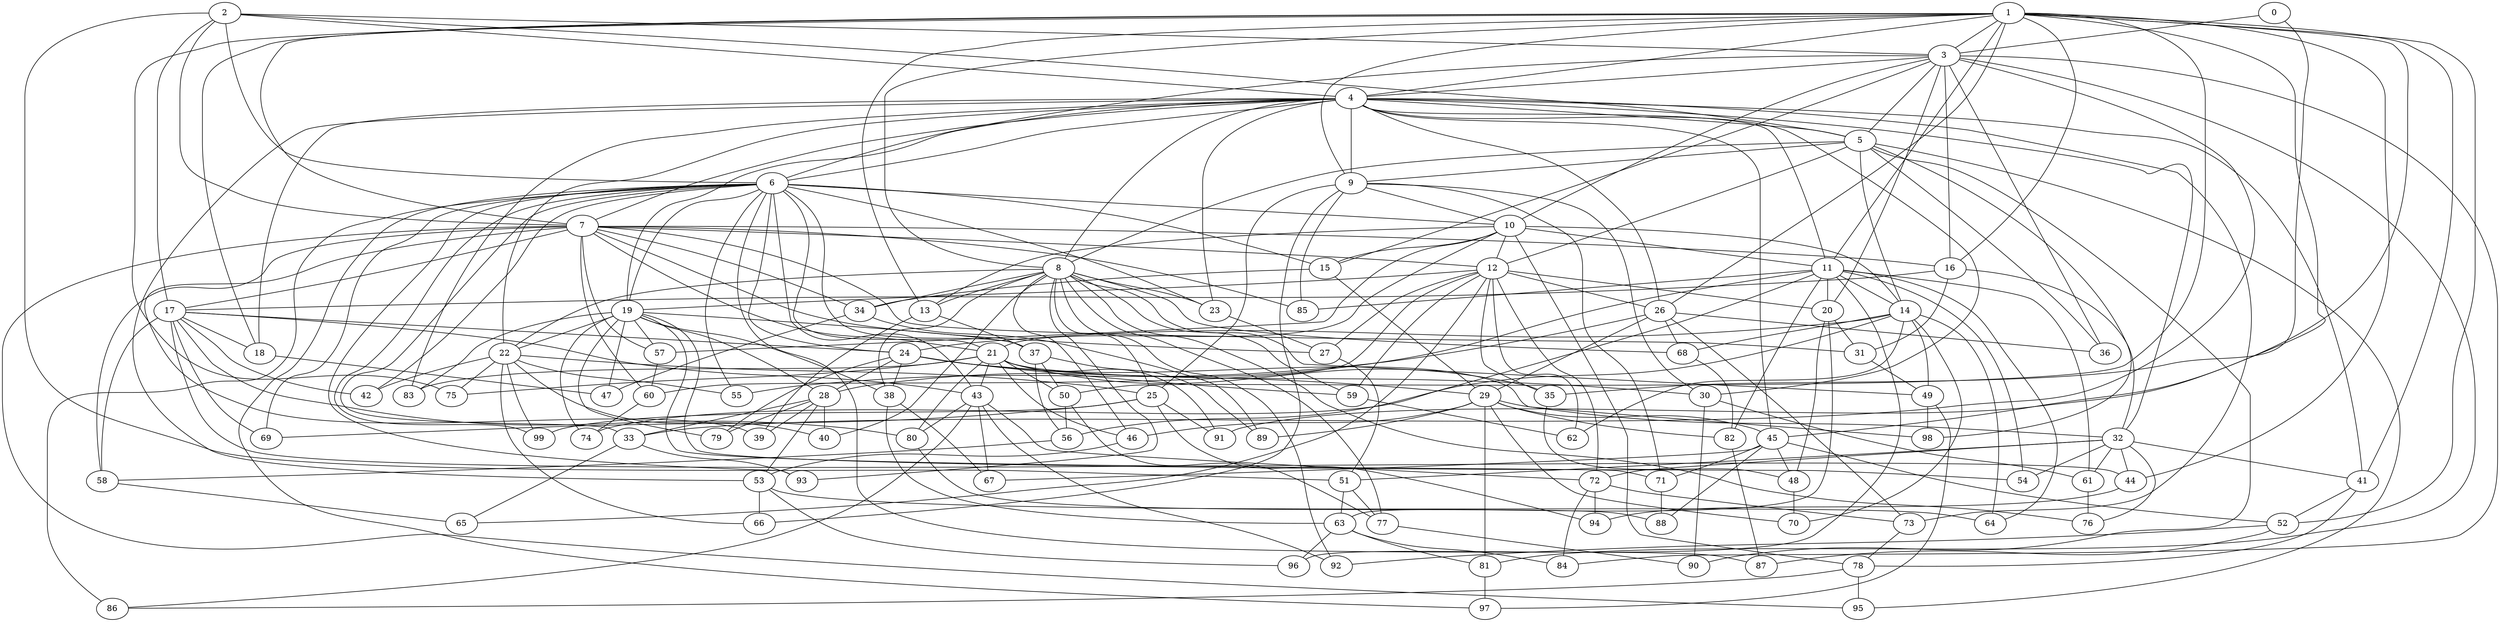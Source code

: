 strict graph "barabasi_albert_graph(100,3)" {
0;
1;
2;
3;
4;
5;
6;
7;
8;
9;
10;
11;
12;
13;
14;
15;
16;
17;
18;
19;
20;
21;
22;
23;
24;
25;
26;
27;
28;
29;
30;
31;
32;
33;
34;
35;
36;
37;
38;
39;
40;
41;
42;
43;
44;
45;
46;
47;
48;
49;
50;
51;
52;
53;
54;
55;
56;
57;
58;
59;
60;
61;
62;
63;
64;
65;
66;
67;
68;
69;
70;
71;
72;
73;
74;
75;
76;
77;
78;
79;
80;
81;
82;
83;
84;
85;
86;
87;
88;
89;
90;
91;
92;
93;
94;
95;
96;
97;
98;
99;
0 -- 35  [is_available=True, prob="1.0"];
0 -- 3  [is_available=True, prob="0.929367000179"];
1 -- 3  [is_available=True, prob="0.0302800605258"];
1 -- 4  [is_available=True, prob="0.0325960373414"];
1 -- 7  [is_available=True, prob="1.0"];
1 -- 8  [is_available=True, prob="0.774746177169"];
1 -- 9  [is_available=True, prob="0.192112107303"];
1 -- 11  [is_available=True, prob="1.0"];
1 -- 44  [is_available=True, prob="0.529876274666"];
1 -- 13  [is_available=True, prob="0.512883298325"];
1 -- 91  [is_available=True, prob="0.607646889861"];
1 -- 45  [is_available=True, prob="0.668045941634"];
1 -- 16  [is_available=True, prob="0.405681034223"];
1 -- 50  [is_available=True, prob="0.332315819851"];
1 -- 18  [is_available=True, prob="0.00883826377177"];
1 -- 52  [is_available=True, prob="0.281142399496"];
1 -- 41  [is_available=True, prob="0.435178196225"];
1 -- 26  [is_available=True, prob="0.60000315557"];
1 -- 75  [is_available=True, prob="0.804471775558"];
2 -- 3  [is_available=True, prob="1.0"];
2 -- 4  [is_available=True, prob="0.523808571139"];
2 -- 5  [is_available=True, prob="0.947680166036"];
2 -- 6  [is_available=True, prob="0.328474123503"];
2 -- 7  [is_available=True, prob="0.223344916664"];
2 -- 17  [is_available=True, prob="0.233657548861"];
2 -- 51  [is_available=True, prob="0.626093217877"];
3 -- 4  [is_available=True, prob="0.187552351314"];
3 -- 5  [is_available=True, prob="0.514319625715"];
3 -- 6  [is_available=True, prob="0.243578163384"];
3 -- 33  [is_available=True, prob="1.0"];
3 -- 10  [is_available=True, prob="0.682007125594"];
3 -- 15  [is_available=True, prob="1.0"];
3 -- 16  [is_available=True, prob="0.931621032264"];
3 -- 81  [is_available=True, prob="0.451082319795"];
3 -- 20  [is_available=True, prob="0.0713430153369"];
3 -- 36  [is_available=True, prob="0.664920940976"];
3 -- 84  [is_available=True, prob="0.361613416788"];
4 -- 32  [is_available=True, prob="0.431867032726"];
4 -- 5  [is_available=True, prob="0.821482564629"];
4 -- 6  [is_available=True, prob="1.0"];
4 -- 7  [is_available=True, prob="1.0"];
4 -- 8  [is_available=True, prob="0.561134681687"];
4 -- 9  [is_available=True, prob="0.943913909559"];
4 -- 11  [is_available=True, prob="0.010259096251"];
4 -- 45  [is_available=True, prob="0.985818984811"];
4 -- 73  [is_available=True, prob="0.916024496522"];
4 -- 18  [is_available=True, prob="0.519691424711"];
4 -- 19  [is_available=True, prob="1.0"];
4 -- 41  [is_available=True, prob="0.707531331315"];
4 -- 22  [is_available=True, prob="0.245854308958"];
4 -- 23  [is_available=True, prob="0.8305621913"];
4 -- 83  [is_available=True, prob="0.0325933673092"];
4 -- 26  [is_available=True, prob="0.11378088643"];
4 -- 30  [is_available=True, prob="0.721774464017"];
4 -- 53  [is_available=True, prob="0.357876571836"];
5 -- 8  [is_available=True, prob="0.938027606716"];
5 -- 9  [is_available=True, prob="0.253386612612"];
5 -- 12  [is_available=True, prob="0.566684110719"];
5 -- 98  [is_available=True, prob="0.0315649693869"];
5 -- 14  [is_available=True, prob="1.0"];
5 -- 36  [is_available=True, prob="1.0"];
5 -- 90  [is_available=True, prob="1.0"];
5 -- 95  [is_available=True, prob="0.862293812543"];
6 -- 33  [is_available=True, prob="0.574511275882"];
6 -- 37  [is_available=True, prob="0.588260825913"];
6 -- 97  [is_available=True, prob="0.108344890676"];
6 -- 10  [is_available=True, prob="0.480025571003"];
6 -- 43  [is_available=True, prob="1.0"];
6 -- 93  [is_available=True, prob="0.077279382761"];
6 -- 15  [is_available=True, prob="0.232374281752"];
6 -- 99  [is_available=True, prob="0.436921099311"];
6 -- 19  [is_available=True, prob="0.64321101446"];
6 -- 21  [is_available=True, prob="1.0"];
6 -- 86  [is_available=True, prob="0.858319245105"];
6 -- 23  [is_available=True, prob="0.319261399384"];
6 -- 24  [is_available=True, prob="0.00263410987504"];
6 -- 55  [is_available=True, prob="0.0966118664396"];
6 -- 87  [is_available=True, prob="0.526011868359"];
6 -- 42  [is_available=True, prob="0.00678006228363"];
6 -- 69  [is_available=True, prob="0.145604636606"];
7 -- 39  [is_available=True, prob="0.623658730654"];
7 -- 95  [is_available=True, prob="0.780195367167"];
7 -- 12  [is_available=True, prob="0.0280424908183"];
7 -- 34  [is_available=True, prob="0.947357505669"];
7 -- 16  [is_available=True, prob="0.0824776292026"];
7 -- 17  [is_available=True, prob="0.794205455804"];
7 -- 21  [is_available=True, prob="0.117204922388"];
7 -- 57  [is_available=True, prob="0.384871790888"];
7 -- 58  [is_available=True, prob="0.605114931932"];
7 -- 27  [is_available=True, prob="1.0"];
7 -- 60  [is_available=True, prob="0.0441789732015"];
7 -- 85  [is_available=True, prob="0.365252705054"];
7 -- 31  [is_available=True, prob="0.698349063355"];
8 -- 68  [is_available=True, prob="0.907134753811"];
8 -- 34  [is_available=True, prob="0.0102866596427"];
8 -- 38  [is_available=True, prob="0.437917216697"];
8 -- 40  [is_available=True, prob="0.4821496168"];
8 -- 76  [is_available=True, prob="0.941822063122"];
8 -- 13  [is_available=True, prob="0.456564551044"];
8 -- 46  [is_available=True, prob="0.958195455905"];
8 -- 77  [is_available=True, prob="0.942088029053"];
8 -- 49  [is_available=True, prob="1.0"];
8 -- 22  [is_available=True, prob="0.256935842467"];
8 -- 23  [is_available=True, prob="0.0996263954357"];
8 -- 25  [is_available=True, prob="1.0"];
8 -- 59  [is_available=True, prob="1.0"];
8 -- 92  [is_available=True, prob="1.0"];
8 -- 93  [is_available=True, prob="1.0"];
9 -- 66  [is_available=True, prob="0.846355618389"];
9 -- 71  [is_available=True, prob="0.402942473555"];
9 -- 10  [is_available=True, prob="0.520683876567"];
9 -- 85  [is_available=True, prob="0.110703763845"];
9 -- 25  [is_available=True, prob="0.901587644469"];
9 -- 30  [is_available=True, prob="1.0"];
10 -- 11  [is_available=True, prob="1.0"];
10 -- 12  [is_available=True, prob="0.771202914131"];
10 -- 13  [is_available=True, prob="0.148356855375"];
10 -- 14  [is_available=True, prob="1.0"];
10 -- 15  [is_available=True, prob="0.918775859412"];
10 -- 21  [is_available=True, prob="1.0"];
10 -- 57  [is_available=True, prob="0.431020952282"];
10 -- 78  [is_available=True, prob="0.679635194097"];
11 -- 64  [is_available=True, prob="0.858085491076"];
11 -- 96  [is_available=True, prob="0.0747405573709"];
11 -- 14  [is_available=True, prob="1.0"];
11 -- 82  [is_available=True, prob="0.367628316932"];
11 -- 20  [is_available=True, prob="0.39506275369"];
11 -- 85  [is_available=True, prob="0.774575327097"];
11 -- 54  [is_available=True, prob="0.574469607806"];
11 -- 56  [is_available=True, prob="0.193968347961"];
11 -- 28  [is_available=True, prob="1.0"];
11 -- 61  [is_available=True, prob="0.808925368644"];
12 -- 65  [is_available=True, prob="1.0"];
12 -- 35  [is_available=True, prob="1.0"];
12 -- 72  [is_available=True, prob="0.446326955765"];
12 -- 59  [is_available=True, prob="0.777208693637"];
12 -- 19  [is_available=True, prob="1.0"];
12 -- 20  [is_available=True, prob="0.630899264094"];
12 -- 26  [is_available=True, prob="1.0"];
12 -- 27  [is_available=True, prob="0.909220867619"];
12 -- 60  [is_available=True, prob="0.620168780424"];
12 -- 62  [is_available=True, prob="0.347876089431"];
13 -- 37  [is_available=True, prob="1.0"];
13 -- 39  [is_available=True, prob="0.966342504087"];
14 -- 64  [is_available=True, prob="0.637395138105"];
14 -- 68  [is_available=True, prob="0.800238001404"];
14 -- 70  [is_available=True, prob="0.210998424968"];
14 -- 49  [is_available=True, prob="0.512530082938"];
14 -- 24  [is_available=True, prob="0.785011387597"];
14 -- 74  [is_available=True, prob="0.392402655295"];
14 -- 62  [is_available=True, prob="0.327441344284"];
15 -- 34  [is_available=True, prob="1.0"];
15 -- 29  [is_available=True, prob="0.24581624761"];
16 -- 32  [is_available=True, prob="1.0"];
16 -- 17  [is_available=True, prob="0.612865392987"];
16 -- 31  [is_available=True, prob="0.864949891159"];
17 -- 80  [is_available=True, prob="0.354151675636"];
17 -- 69  [is_available=True, prob="0.999792335542"];
17 -- 42  [is_available=True, prob="0.24628273905"];
17 -- 43  [is_available=True, prob="0.301447302853"];
17 -- 44  [is_available=True, prob="0.454783807766"];
17 -- 18  [is_available=True, prob="0.250464078107"];
17 -- 24  [is_available=True, prob="1.0"];
17 -- 58  [is_available=True, prob="0.297562123981"];
18 -- 47  [is_available=True, prob="0.125660096806"];
19 -- 83  [is_available=True, prob="0.994015327696"];
19 -- 37  [is_available=True, prob="0.147221611624"];
19 -- 71  [is_available=True, prob="0.16615429268"];
19 -- 54  [is_available=True, prob="0.917159335729"];
19 -- 74  [is_available=True, prob="0.807793413287"];
19 -- 47  [is_available=True, prob="0.852678605138"];
19 -- 79  [is_available=True, prob="0.0472306867836"];
19 -- 22  [is_available=True, prob="0.750288277394"];
19 -- 57  [is_available=True, prob="0.117363041804"];
19 -- 38  [is_available=True, prob="0.627680451807"];
19 -- 28  [is_available=True, prob="1.0"];
20 -- 48  [is_available=True, prob="0.0740896552447"];
20 -- 31  [is_available=True, prob="1.0"];
20 -- 63  [is_available=True, prob="0.665865392563"];
21 -- 98  [is_available=True, prob="0.864272441197"];
21 -- 35  [is_available=True, prob="0.496140383236"];
21 -- 91  [is_available=True, prob="0.361847108661"];
21 -- 43  [is_available=True, prob="0.891529097274"];
21 -- 46  [is_available=True, prob="1.0"];
21 -- 80  [is_available=True, prob="0.190450434422"];
21 -- 50  [is_available=True, prob="0.244211280648"];
21 -- 83  [is_available=True, prob="0.651497617551"];
21 -- 75  [is_available=True, prob="0.805239778606"];
22 -- 66  [is_available=True, prob="0.61209775837"];
22 -- 99  [is_available=True, prob="0.475054071677"];
22 -- 42  [is_available=True, prob="0.0750266916382"];
22 -- 75  [is_available=True, prob="1.0"];
22 -- 40  [is_available=True, prob="0.762299918677"];
22 -- 55  [is_available=True, prob="1.0"];
22 -- 25  [is_available=True, prob="0.916883688218"];
23 -- 27  [is_available=True, prob="0.0137999277584"];
24 -- 38  [is_available=True, prob="1.0"];
24 -- 79  [is_available=True, prob="0.439722893412"];
24 -- 59  [is_available=True, prob="0.636313836821"];
24 -- 28  [is_available=True, prob="1.0"];
24 -- 29  [is_available=True, prob="0.716892050678"];
24 -- 30  [is_available=True, prob="1.0"];
25 -- 99  [is_available=True, prob="0.342558318347"];
25 -- 69  [is_available=True, prob="1.0"];
25 -- 91  [is_available=True, prob="1.0"];
25 -- 94  [is_available=True, prob="0.601559834881"];
26 -- 68  [is_available=True, prob="0.467795748783"];
26 -- 73  [is_available=True, prob="0.0850661863164"];
26 -- 55  [is_available=True, prob="0.473019343669"];
26 -- 36  [is_available=True, prob="1.0"];
26 -- 29  [is_available=True, prob="1.0"];
27 -- 51  [is_available=True, prob="1.0"];
28 -- 33  [is_available=True, prob="0.238987983104"];
28 -- 39  [is_available=True, prob="0.239119752212"];
28 -- 40  [is_available=True, prob="1.0"];
28 -- 79  [is_available=True, prob="0.339378998409"];
28 -- 53  [is_available=True, prob="0.26034418692"];
29 -- 32  [is_available=True, prob="0.520022157095"];
29 -- 70  [is_available=True, prob="1.0"];
29 -- 45  [is_available=True, prob="1.0"];
29 -- 46  [is_available=True, prob="0.825364368175"];
29 -- 81  [is_available=True, prob="0.405214881914"];
29 -- 82  [is_available=True, prob="0.795044968865"];
29 -- 89  [is_available=True, prob="0.812637918642"];
30 -- 90  [is_available=True, prob="1.0"];
30 -- 61  [is_available=True, prob="0.245900453784"];
31 -- 49  [is_available=True, prob="1.0"];
32 -- 72  [is_available=True, prob="0.637032102774"];
32 -- 41  [is_available=True, prob="0.457112844793"];
32 -- 44  [is_available=True, prob="0.933791806763"];
32 -- 61  [is_available=True, prob="0.724422894006"];
32 -- 76  [is_available=True, prob="0.430039776341"];
32 -- 51  [is_available=True, prob="0.589633046111"];
32 -- 54  [is_available=True, prob="1.0"];
33 -- 65  [is_available=True, prob="1.0"];
33 -- 93  [is_available=True, prob="0.879171770616"];
34 -- 47  [is_available=True, prob="1.0"];
34 -- 89  [is_available=True, prob="1.0"];
35 -- 48  [is_available=True, prob="1.0"];
37 -- 50  [is_available=True, prob="1.0"];
37 -- 56  [is_available=True, prob="0.34412079163"];
37 -- 89  [is_available=True, prob="0.0468013091937"];
38 -- 67  [is_available=True, prob="0.851749276964"];
38 -- 63  [is_available=True, prob="0.305207262324"];
41 -- 78  [is_available=True, prob="0.701848191838"];
41 -- 52  [is_available=True, prob="1.0"];
43 -- 67  [is_available=True, prob="0.546153592314"];
43 -- 72  [is_available=True, prob="0.0898899145347"];
43 -- 80  [is_available=True, prob="0.13159749351"];
43 -- 86  [is_available=True, prob="1.0"];
43 -- 92  [is_available=True, prob="0.278095313745"];
44 -- 94  [is_available=True, prob="0.649551373443"];
45 -- 67  [is_available=True, prob="0.684382346437"];
45 -- 71  [is_available=True, prob="1.0"];
45 -- 48  [is_available=True, prob="0.325560309667"];
45 -- 52  [is_available=True, prob="1.0"];
45 -- 88  [is_available=True, prob="1.0"];
46 -- 53  [is_available=True, prob="0.709976061495"];
48 -- 70  [is_available=True, prob="0.539382713448"];
49 -- 97  [is_available=True, prob="0.836955260797"];
49 -- 98  [is_available=True, prob="0.42293375768"];
50 -- 56  [is_available=True, prob="0.567711845298"];
50 -- 77  [is_available=True, prob="0.204791713282"];
51 -- 77  [is_available=True, prob="0.377967846326"];
51 -- 63  [is_available=True, prob="0.185263846898"];
52 -- 87  [is_available=True, prob="0.635067774304"];
52 -- 92  [is_available=True, prob="0.238904499115"];
53 -- 64  [is_available=True, prob="0.837036477148"];
53 -- 96  [is_available=True, prob="0.458435530995"];
53 -- 66  [is_available=True, prob="1.0"];
56 -- 58  [is_available=True, prob="0.269567795577"];
57 -- 60  [is_available=True, prob="1.0"];
58 -- 65  [is_available=True, prob="0.283266290795"];
59 -- 62  [is_available=True, prob="0.0554411460773"];
60 -- 74  [is_available=True, prob="0.0325831595905"];
61 -- 76  [is_available=True, prob="0.124036793305"];
63 -- 96  [is_available=True, prob="0.162535598618"];
63 -- 81  [is_available=True, prob="1.0"];
63 -- 84  [is_available=True, prob="0.290047655938"];
68 -- 82  [is_available=True, prob="0.232774094424"];
71 -- 88  [is_available=True, prob="0.629983041877"];
72 -- 73  [is_available=True, prob="0.0459177594401"];
72 -- 84  [is_available=True, prob="0.0549534537488"];
72 -- 94  [is_available=True, prob="0.46620541387"];
73 -- 78  [is_available=True, prob="0.0800970033068"];
77 -- 90  [is_available=True, prob="0.695905878166"];
78 -- 95  [is_available=True, prob="1.0"];
78 -- 86  [is_available=True, prob="1.0"];
80 -- 88  [is_available=True, prob="0.478249437573"];
81 -- 97  [is_available=True, prob="1.0"];
82 -- 87  [is_available=True, prob="0.0824003373943"];
}
